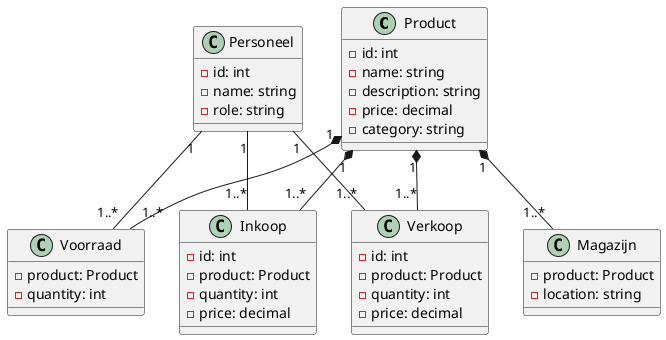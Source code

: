 @startuml
class Product {
  - id: int
  - name: string
  - description: string
  - price: decimal
  - category: string
}

class Personeel {
  - id: int
  - name: string
  - role: string
}

class Voorraad {
  - product: Product
  - quantity: int
}

class Inkoop {
  - id: int
  - product: Product
  - quantity: int
  - price: decimal
}

class Verkoop {
  - id: int
  - product: Product
  - quantity: int
  - price: decimal
}

class Magazijn {
  - product: Product
  - location: string
}

Product "1" *-- "1..*" Voorraad
Product "1" *-- "1..*" Inkoop
Product "1" *-- "1..*" Verkoop
Product "1" *-- "1..*" Magazijn

Personeel "1" -- "1..*" Voorraad
Personeel "1" -- "1..*" Inkoop
Personeel "1" -- "1..*" Verkoop

@enduml
